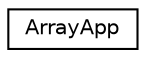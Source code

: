 digraph "Иерархия классов. Графический вид."
{
  edge [fontname="Helvetica",fontsize="10",labelfontname="Helvetica",labelfontsize="10"];
  node [fontname="Helvetica",fontsize="10",shape=record];
  rankdir="LR";
  Node1 [label="ArrayApp",height=0.2,width=0.4,color="black", fillcolor="white", style="filled",URL="$classArrayApp.html"];
}
